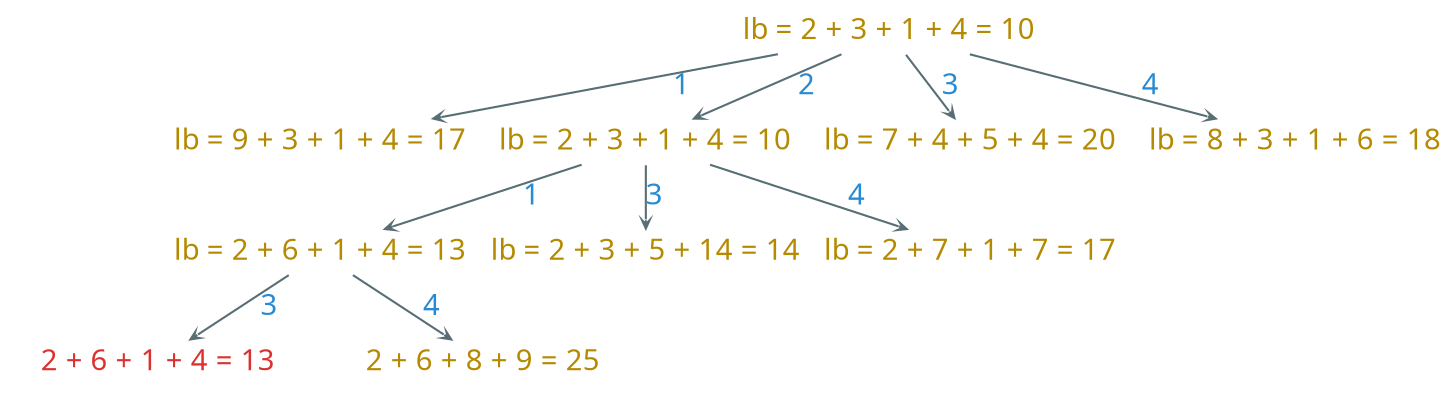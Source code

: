 digraph g {
    bgcolor=transparent
    rankdir=TB
    graph [nodesep=0.16,  ranksep=0.2]
    node [shape=plaintext,  color="#586e75",  fixedsize=true,  width=2,  height=0.3,  fontcolor="#b58900",  fontsize=14,  fontname="LXGWWenKai"]
    edge [arrowhead=vee,  color="#586e75",  fontcolor="#268bd2",  fontsize=14,  fontname="LXGWWenKai",  arrowsize=0.4]

    root [label="lb = 2 + 3 + 1 + 4 = 10"]

    root -> "lb = 9 + 3 + 1 + 4 = 17" [label=1]
    root -> "lb = 2 + 3 + 1 + 4 = 10" [label=2]
    root -> "lb = 7 + 4 + 5 + 4 = 20" [label=3]
    root -> "lb = 8 + 3 + 1 + 6 = 18" [label=4]

    "lb = 2 + 3 + 1 + 4 = 10" -> "lb = 2 + 6 + 1 + 4 = 13" [label=1]
    "lb = 2 + 3 + 1 + 4 = 10" -> "lb = 2 + 3 + 5 + 14 = 14" [label=3]
    "lb = 2 + 3 + 1 + 4 = 10" -> "lb = 2 + 7 + 1 + 7 = 17" [label=4]

    node [fontcolor="#dc322f"]

    13 [label="2 + 6 + 1 + 4 = 13"]

    "lb = 2 + 6 + 1 + 4 = 13" -> 13 [label="3"]

    node [fontcolor="#b58900"]

    "lb = 2 + 6 + 1 + 4 = 13" -> "2 + 6 + 8 + 9 = 25" [label="4"]
}